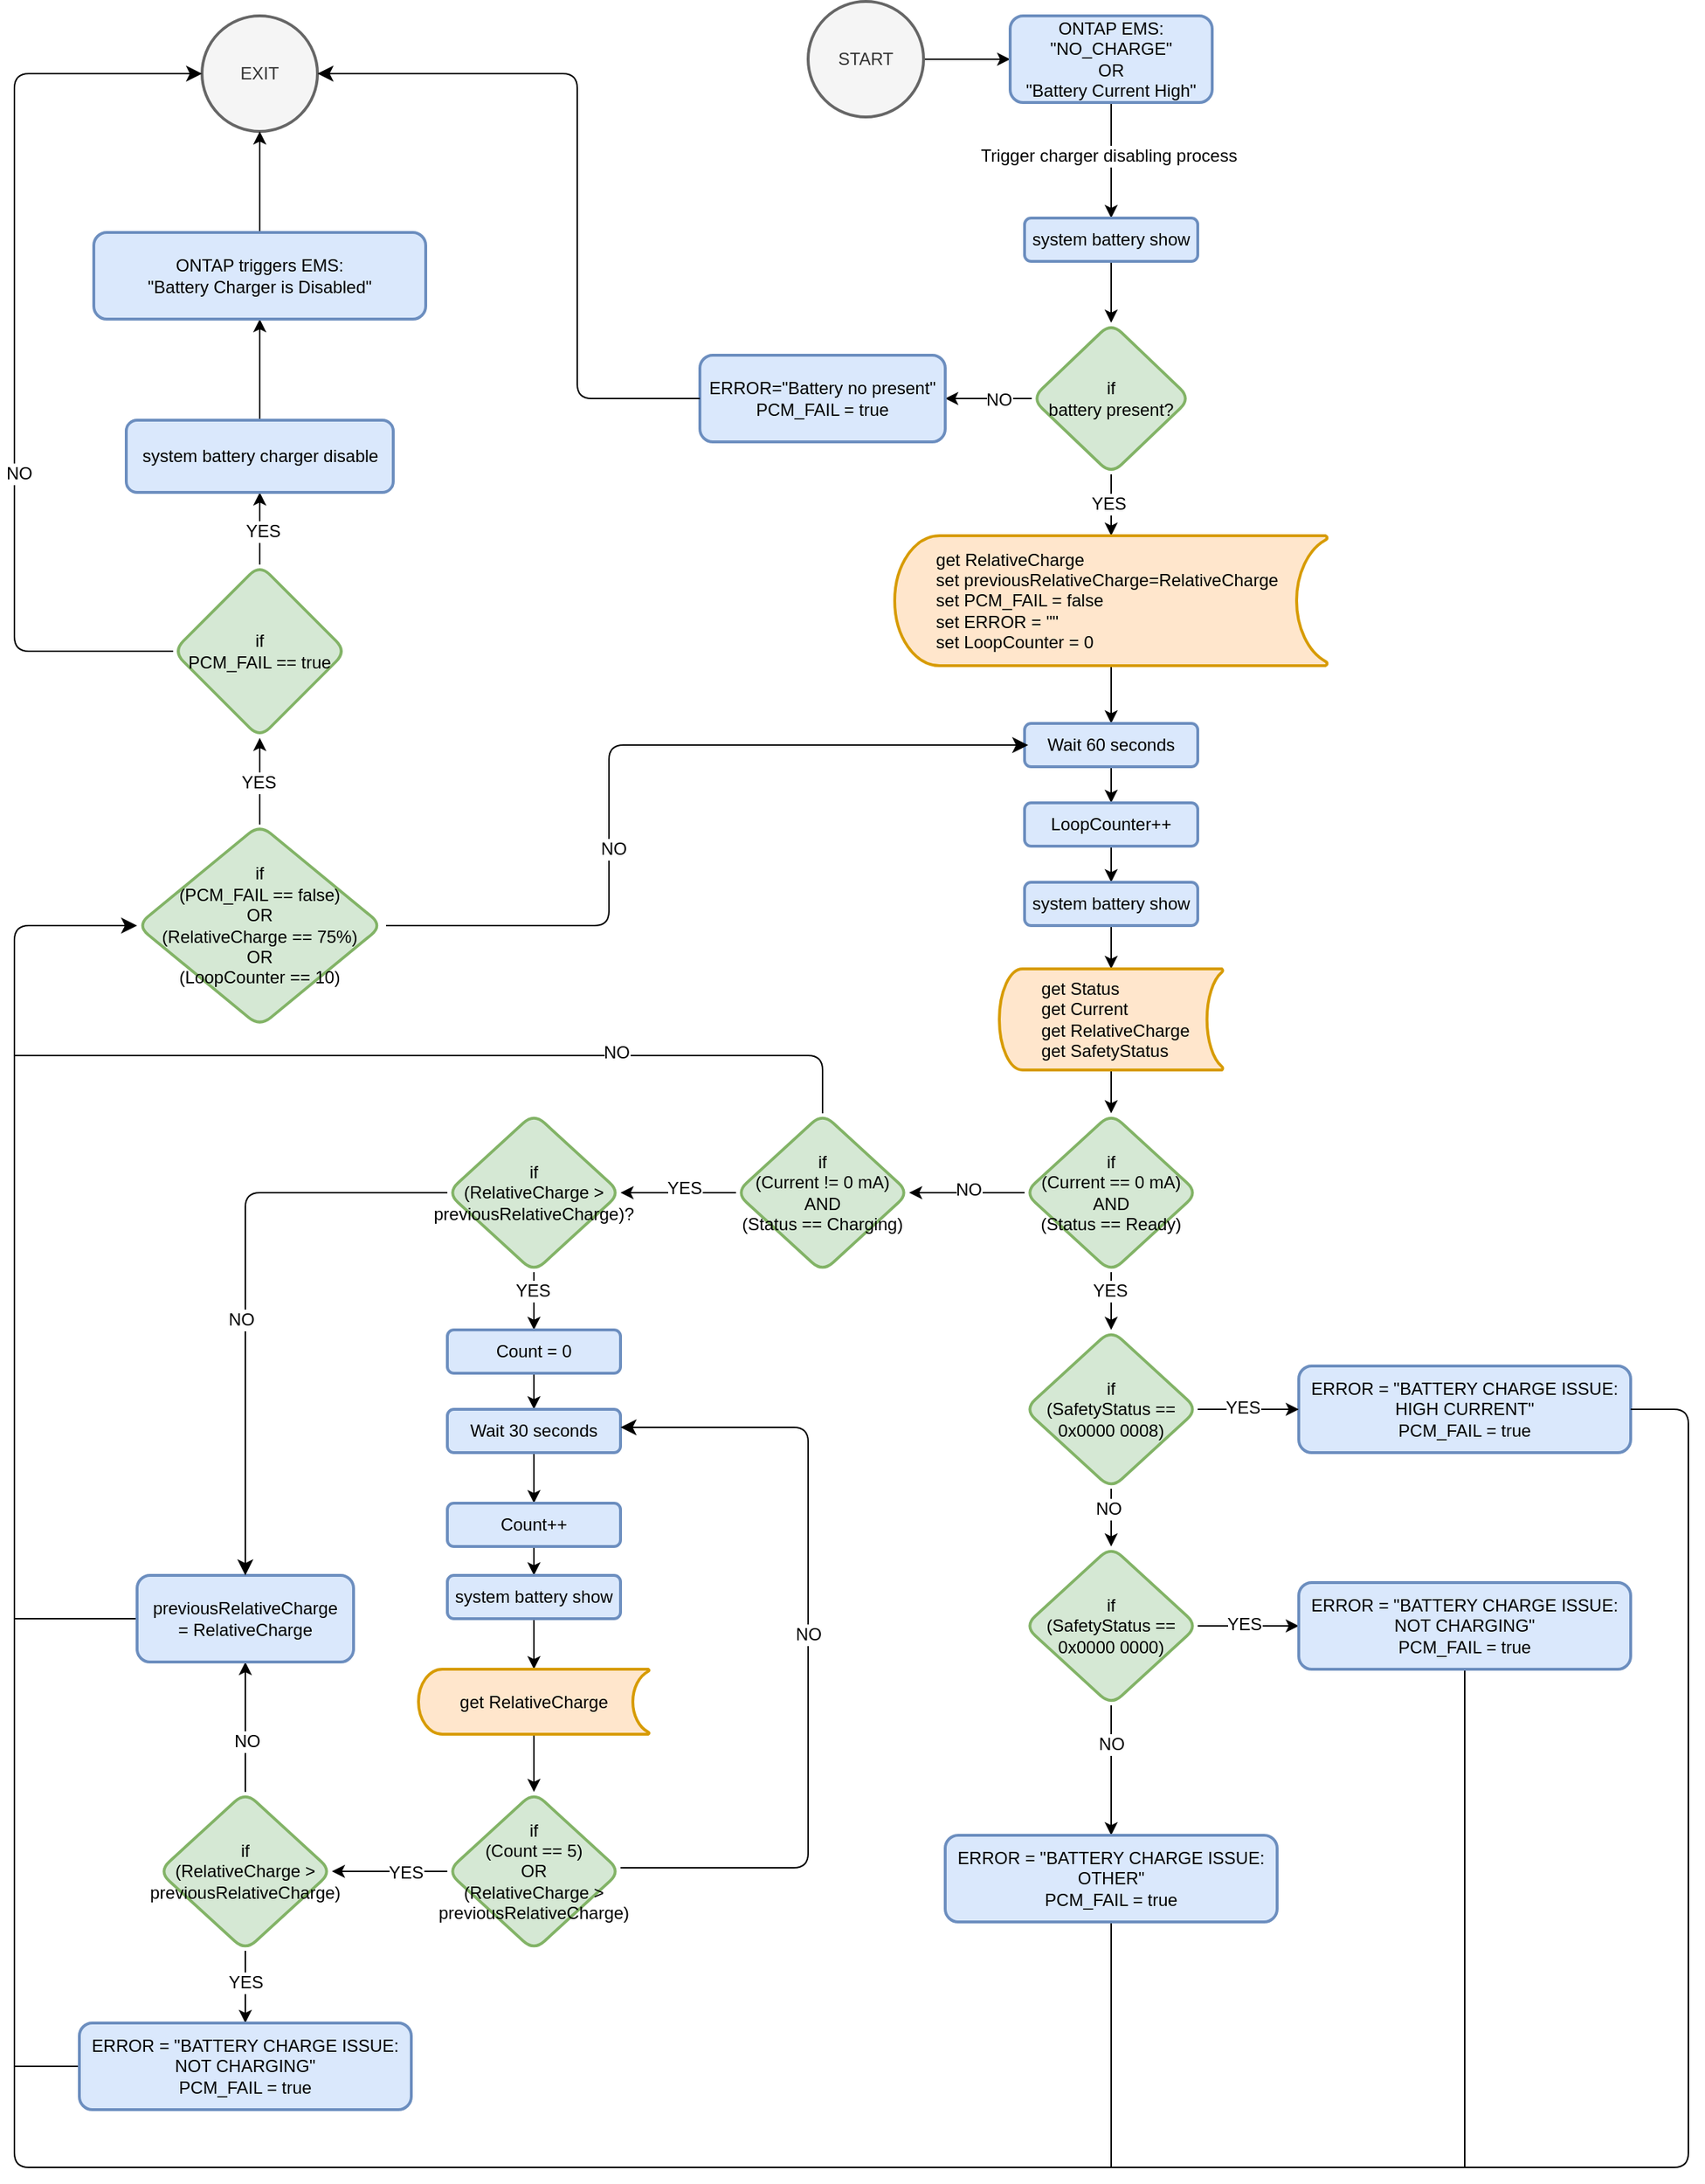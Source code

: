 <mxfile version="24.4.13" type="github">
  <diagram id="C5RBs43oDa-KdzZeNtuy" name="Page-1">
    <mxGraphModel dx="2102" dy="947" grid="1" gridSize="10" guides="1" tooltips="1" connect="1" arrows="1" fold="1" page="1" pageScale="1" pageWidth="827" pageHeight="1169" math="0" shadow="0">
      <root>
        <mxCell id="WIyWlLk6GJQsqaUBKTNV-0" />
        <mxCell id="WIyWlLk6GJQsqaUBKTNV-1" parent="WIyWlLk6GJQsqaUBKTNV-0" />
        <mxCell id="8Imo_MOEr16DwkGvXReS-2" value="" style="edgeStyle=orthogonalEdgeStyle;rounded=0;orthogonalLoop=1;jettySize=auto;html=1;" parent="WIyWlLk6GJQsqaUBKTNV-1" source="8Imo_MOEr16DwkGvXReS-0" target="8Imo_MOEr16DwkGvXReS-1" edge="1">
          <mxGeometry relative="1" as="geometry" />
        </mxCell>
        <mxCell id="8Imo_MOEr16DwkGvXReS-3" value="&lt;font style=&quot;font-size: 12px;&quot;&gt;Trigger charger disabling process&lt;/font&gt;" style="edgeLabel;html=1;align=center;verticalAlign=middle;resizable=0;points=[];" parent="8Imo_MOEr16DwkGvXReS-2" vertex="1" connectable="0">
          <mxGeometry x="-0.082" y="-2" relative="1" as="geometry">
            <mxPoint as="offset" />
          </mxGeometry>
        </mxCell>
        <mxCell id="wFb0qjTJ1Ypg_C5pO-GM-12" value="" style="edgeStyle=orthogonalEdgeStyle;rounded=0;orthogonalLoop=1;jettySize=auto;html=1;" edge="1" parent="WIyWlLk6GJQsqaUBKTNV-1" source="wFb0qjTJ1Ypg_C5pO-GM-11" target="8Imo_MOEr16DwkGvXReS-0">
          <mxGeometry relative="1" as="geometry" />
        </mxCell>
        <mxCell id="8Imo_MOEr16DwkGvXReS-0" value="ONTAP EMS: &quot;NO_CHARGE&quot;&lt;div&gt;OR&lt;/div&gt;&lt;div&gt;&quot;Battery Current High&quot;&lt;/div&gt;" style="rounded=1;whiteSpace=wrap;html=1;fillColor=#dae8fc;strokeColor=#6c8ebf;strokeWidth=2;" parent="WIyWlLk6GJQsqaUBKTNV-1" vertex="1">
          <mxGeometry x="350" y="40" width="140" height="60" as="geometry" />
        </mxCell>
        <mxCell id="8Imo_MOEr16DwkGvXReS-7" value="" style="edgeStyle=orthogonalEdgeStyle;rounded=0;orthogonalLoop=1;jettySize=auto;html=1;" parent="WIyWlLk6GJQsqaUBKTNV-1" source="8Imo_MOEr16DwkGvXReS-1" target="8Imo_MOEr16DwkGvXReS-6" edge="1">
          <mxGeometry relative="1" as="geometry" />
        </mxCell>
        <mxCell id="8Imo_MOEr16DwkGvXReS-1" value="system battery show" style="whiteSpace=wrap;html=1;rounded=1;fillColor=#dae8fc;strokeColor=#6c8ebf;strokeWidth=2;" parent="WIyWlLk6GJQsqaUBKTNV-1" vertex="1">
          <mxGeometry x="360" y="180" width="120" height="30" as="geometry" />
        </mxCell>
        <mxCell id="8Imo_MOEr16DwkGvXReS-12" value="" style="edgeStyle=orthogonalEdgeStyle;rounded=0;orthogonalLoop=1;jettySize=auto;html=1;" parent="WIyWlLk6GJQsqaUBKTNV-1" source="8Imo_MOEr16DwkGvXReS-6" target="8Imo_MOEr16DwkGvXReS-11" edge="1">
          <mxGeometry relative="1" as="geometry" />
        </mxCell>
        <mxCell id="8Imo_MOEr16DwkGvXReS-13" value="&lt;font style=&quot;font-size: 12px;&quot;&gt;NO&lt;/font&gt;" style="edgeLabel;html=1;align=center;verticalAlign=middle;resizable=0;points=[];" parent="8Imo_MOEr16DwkGvXReS-12" vertex="1" connectable="0">
          <mxGeometry x="-0.275" y="1" relative="1" as="geometry">
            <mxPoint x="-1" as="offset" />
          </mxGeometry>
        </mxCell>
        <mxCell id="8Imo_MOEr16DwkGvXReS-19" style="edgeStyle=orthogonalEdgeStyle;rounded=0;orthogonalLoop=1;jettySize=auto;html=1;entryX=0.5;entryY=0;entryDx=0;entryDy=0;entryPerimeter=0;" parent="WIyWlLk6GJQsqaUBKTNV-1" source="8Imo_MOEr16DwkGvXReS-6" target="8Imo_MOEr16DwkGvXReS-17" edge="1">
          <mxGeometry relative="1" as="geometry">
            <mxPoint x="420" y="400" as="targetPoint" />
          </mxGeometry>
        </mxCell>
        <mxCell id="8Imo_MOEr16DwkGvXReS-20" value="&lt;font style=&quot;font-size: 12px;&quot;&gt;YES&lt;/font&gt;" style="edgeLabel;html=1;align=center;verticalAlign=middle;resizable=0;points=[];" parent="8Imo_MOEr16DwkGvXReS-19" vertex="1" connectable="0">
          <mxGeometry x="-0.06" y="-2" relative="1" as="geometry">
            <mxPoint as="offset" />
          </mxGeometry>
        </mxCell>
        <mxCell id="8Imo_MOEr16DwkGvXReS-6" value="if&lt;div&gt;battery present?&lt;/div&gt;" style="rhombus;whiteSpace=wrap;html=1;rounded=1;fillColor=#d5e8d4;strokeColor=#82b366;strokeWidth=2;" parent="WIyWlLk6GJQsqaUBKTNV-1" vertex="1">
          <mxGeometry x="365" y="252.5" width="110" height="105" as="geometry" />
        </mxCell>
        <mxCell id="8Imo_MOEr16DwkGvXReS-11" value="ERROR=&quot;Battery no present&quot;&lt;div&gt;PCM_FAIL = true&lt;/div&gt;" style="whiteSpace=wrap;html=1;rounded=1;fillColor=#dae8fc;strokeColor=#6c8ebf;strokeWidth=2;" parent="WIyWlLk6GJQsqaUBKTNV-1" vertex="1">
          <mxGeometry x="135" y="275" width="170" height="60" as="geometry" />
        </mxCell>
        <mxCell id="8Imo_MOEr16DwkGvXReS-24" value="" style="edgeStyle=orthogonalEdgeStyle;rounded=0;orthogonalLoop=1;jettySize=auto;html=1;" parent="WIyWlLk6GJQsqaUBKTNV-1" source="8Imo_MOEr16DwkGvXReS-17" target="8Imo_MOEr16DwkGvXReS-23" edge="1">
          <mxGeometry relative="1" as="geometry" />
        </mxCell>
        <mxCell id="8Imo_MOEr16DwkGvXReS-17" value="&lt;span style=&quot;&quot;&gt;&lt;span style=&quot;white-space: pre;&quot;&gt;&#x9;&lt;/span&gt;get RelativeCharge&lt;/span&gt;&lt;div style=&quot;&quot;&gt;&lt;span style=&quot;white-space: pre;&quot;&gt;&#x9;&lt;/span&gt;set&amp;nbsp;previousRelativeCharge=RelativeCharge&lt;/div&gt;&lt;div style=&quot;&quot;&gt;&lt;span style=&quot;white-space: pre;&quot;&gt;&#x9;&lt;/span&gt;set PCM_FAIL = false&lt;/div&gt;&lt;div style=&quot;&quot;&gt;&lt;span style=&quot;white-space: pre;&quot;&gt;&#x9;&lt;/span&gt;set ERROR = &quot;&quot;&lt;/div&gt;&lt;div style=&quot;&quot;&gt;&lt;span style=&quot;white-space: pre;&quot;&gt;&#x9;&lt;/span&gt;set LoopCounter = 0&lt;/div&gt;" style="strokeWidth=2;html=1;shape=mxgraph.flowchart.stored_data;whiteSpace=wrap;align=left;fillColor=#ffe6cc;strokeColor=#d79b00;" parent="WIyWlLk6GJQsqaUBKTNV-1" vertex="1">
          <mxGeometry x="270" y="400" width="300" height="90" as="geometry" />
        </mxCell>
        <mxCell id="8Imo_MOEr16DwkGvXReS-29" value="" style="edgeStyle=orthogonalEdgeStyle;rounded=0;orthogonalLoop=1;jettySize=auto;html=1;entryX=0.5;entryY=0;entryDx=0;entryDy=0;" parent="WIyWlLk6GJQsqaUBKTNV-1" source="8Imo_MOEr16DwkGvXReS-23" target="8Imo_MOEr16DwkGvXReS-32" edge="1">
          <mxGeometry relative="1" as="geometry">
            <mxPoint x="420" y="625" as="targetPoint" />
          </mxGeometry>
        </mxCell>
        <mxCell id="8Imo_MOEr16DwkGvXReS-23" value="Wait 60 seconds" style="rounded=1;whiteSpace=wrap;html=1;fillColor=#dae8fc;strokeColor=#6c8ebf;strokeWidth=2;" parent="WIyWlLk6GJQsqaUBKTNV-1" vertex="1">
          <mxGeometry x="360" y="530" width="120" height="30" as="geometry" />
        </mxCell>
        <mxCell id="8Imo_MOEr16DwkGvXReS-34" value="" style="edgeStyle=orthogonalEdgeStyle;rounded=0;orthogonalLoop=1;jettySize=auto;html=1;" parent="WIyWlLk6GJQsqaUBKTNV-1" source="8Imo_MOEr16DwkGvXReS-32" target="8Imo_MOEr16DwkGvXReS-33" edge="1">
          <mxGeometry relative="1" as="geometry" />
        </mxCell>
        <mxCell id="8Imo_MOEr16DwkGvXReS-32" value="LoopCounter++" style="whiteSpace=wrap;html=1;rounded=1;fillColor=#dae8fc;strokeColor=#6c8ebf;strokeWidth=2;" parent="WIyWlLk6GJQsqaUBKTNV-1" vertex="1">
          <mxGeometry x="360" y="585" width="120" height="30" as="geometry" />
        </mxCell>
        <mxCell id="8Imo_MOEr16DwkGvXReS-36" value="" style="edgeStyle=orthogonalEdgeStyle;rounded=0;orthogonalLoop=1;jettySize=auto;html=1;" parent="WIyWlLk6GJQsqaUBKTNV-1" source="8Imo_MOEr16DwkGvXReS-33" target="8Imo_MOEr16DwkGvXReS-35" edge="1">
          <mxGeometry relative="1" as="geometry" />
        </mxCell>
        <mxCell id="8Imo_MOEr16DwkGvXReS-33" value="system battery show" style="whiteSpace=wrap;html=1;rounded=1;fillColor=#dae8fc;strokeColor=#6c8ebf;strokeWidth=2;" parent="WIyWlLk6GJQsqaUBKTNV-1" vertex="1">
          <mxGeometry x="360" y="640" width="120" height="30" as="geometry" />
        </mxCell>
        <mxCell id="8Imo_MOEr16DwkGvXReS-38" value="" style="edgeStyle=orthogonalEdgeStyle;rounded=0;orthogonalLoop=1;jettySize=auto;html=1;entryX=0.5;entryY=0;entryDx=0;entryDy=0;" parent="WIyWlLk6GJQsqaUBKTNV-1" source="8Imo_MOEr16DwkGvXReS-35" target="8Imo_MOEr16DwkGvXReS-39" edge="1">
          <mxGeometry relative="1" as="geometry">
            <mxPoint x="420" y="845" as="targetPoint" />
          </mxGeometry>
        </mxCell>
        <mxCell id="8Imo_MOEr16DwkGvXReS-35" value="&lt;span style=&quot;white-space: pre;&quot;&gt;&#x9;&lt;/span&gt;get Status&lt;div&gt;&lt;span style=&quot;white-space: pre;&quot;&gt;&#x9;&lt;/span&gt;get Current&lt;/div&gt;&lt;div&gt;&lt;span style=&quot;white-space: pre;&quot;&gt;&#x9;&lt;/span&gt;get RelativeCharge&lt;/div&gt;&lt;div&gt;&lt;span style=&quot;white-space: pre;&quot;&gt;&#x9;&lt;/span&gt;get SafetyStatus&lt;/div&gt;" style="strokeWidth=2;html=1;shape=mxgraph.flowchart.stored_data;whiteSpace=wrap;align=left;fillColor=#ffe6cc;strokeColor=#d79b00;" parent="WIyWlLk6GJQsqaUBKTNV-1" vertex="1">
          <mxGeometry x="342.5" y="700" width="155" height="70" as="geometry" />
        </mxCell>
        <mxCell id="8Imo_MOEr16DwkGvXReS-41" value="" style="edgeStyle=orthogonalEdgeStyle;rounded=0;orthogonalLoop=1;jettySize=auto;html=1;entryX=0.5;entryY=0;entryDx=0;entryDy=0;" parent="WIyWlLk6GJQsqaUBKTNV-1" source="8Imo_MOEr16DwkGvXReS-39" target="8Imo_MOEr16DwkGvXReS-55" edge="1">
          <mxGeometry relative="1" as="geometry">
            <mxPoint x="420" y="950" as="targetPoint" />
          </mxGeometry>
        </mxCell>
        <mxCell id="8Imo_MOEr16DwkGvXReS-46" value="&lt;font style=&quot;font-size: 12px;&quot;&gt;YES&lt;/font&gt;" style="edgeLabel;html=1;align=center;verticalAlign=middle;resizable=0;points=[];" parent="8Imo_MOEr16DwkGvXReS-41" vertex="1" connectable="0">
          <mxGeometry x="-0.383" y="-1" relative="1" as="geometry">
            <mxPoint as="offset" />
          </mxGeometry>
        </mxCell>
        <mxCell id="8Imo_MOEr16DwkGvXReS-79" value="" style="edgeStyle=orthogonalEdgeStyle;rounded=0;orthogonalLoop=1;jettySize=auto;html=1;" parent="WIyWlLk6GJQsqaUBKTNV-1" source="8Imo_MOEr16DwkGvXReS-39" target="8Imo_MOEr16DwkGvXReS-78" edge="1">
          <mxGeometry relative="1" as="geometry" />
        </mxCell>
        <mxCell id="8Imo_MOEr16DwkGvXReS-80" value="&lt;font style=&quot;font-size: 12px;&quot;&gt;NO&lt;/font&gt;" style="edgeLabel;html=1;align=center;verticalAlign=middle;resizable=0;points=[];" parent="8Imo_MOEr16DwkGvXReS-79" vertex="1" connectable="0">
          <mxGeometry x="-0.028" y="-2" relative="1" as="geometry">
            <mxPoint as="offset" />
          </mxGeometry>
        </mxCell>
        <mxCell id="8Imo_MOEr16DwkGvXReS-39" value="if&lt;div&gt;(Current == 0 mA)&lt;/div&gt;&lt;div&gt;AND&lt;/div&gt;&lt;div&gt;(Status == Ready)&lt;/div&gt;" style="rhombus;whiteSpace=wrap;html=1;rounded=1;fillColor=#d5e8d4;strokeColor=#82b366;strokeWidth=2;" parent="WIyWlLk6GJQsqaUBKTNV-1" vertex="1">
          <mxGeometry x="360" y="800" width="120" height="110" as="geometry" />
        </mxCell>
        <mxCell id="8Imo_MOEr16DwkGvXReS-47" value="ERROR = &quot;BATTERY CHARGE ISSUE: HIGH CURRENT&quot;&lt;div&gt;PCM_FAIL = true&lt;/div&gt;" style="whiteSpace=wrap;html=1;rounded=1;align=center;fillColor=#dae8fc;strokeColor=#6c8ebf;strokeWidth=2;" parent="WIyWlLk6GJQsqaUBKTNV-1" vertex="1">
          <mxGeometry x="550" y="975" width="230" height="60" as="geometry" />
        </mxCell>
        <mxCell id="8Imo_MOEr16DwkGvXReS-57" value="" style="edgeStyle=orthogonalEdgeStyle;rounded=0;orthogonalLoop=1;jettySize=auto;html=1;" parent="WIyWlLk6GJQsqaUBKTNV-1" source="8Imo_MOEr16DwkGvXReS-55" target="8Imo_MOEr16DwkGvXReS-56" edge="1">
          <mxGeometry relative="1" as="geometry" />
        </mxCell>
        <mxCell id="8Imo_MOEr16DwkGvXReS-58" value="&lt;font style=&quot;font-size: 12px;&quot;&gt;NO&lt;/font&gt;" style="edgeLabel;html=1;align=center;verticalAlign=middle;resizable=0;points=[];" parent="8Imo_MOEr16DwkGvXReS-57" vertex="1" connectable="0">
          <mxGeometry x="-0.3" y="-2" relative="1" as="geometry">
            <mxPoint as="offset" />
          </mxGeometry>
        </mxCell>
        <mxCell id="8Imo_MOEr16DwkGvXReS-62" value="" style="edgeStyle=orthogonalEdgeStyle;rounded=0;orthogonalLoop=1;jettySize=auto;html=1;" parent="WIyWlLk6GJQsqaUBKTNV-1" source="8Imo_MOEr16DwkGvXReS-55" target="8Imo_MOEr16DwkGvXReS-47" edge="1">
          <mxGeometry relative="1" as="geometry" />
        </mxCell>
        <mxCell id="8Imo_MOEr16DwkGvXReS-63" value="&lt;font style=&quot;font-size: 12px;&quot;&gt;YES&lt;/font&gt;" style="edgeLabel;html=1;align=center;verticalAlign=middle;resizable=0;points=[];" parent="8Imo_MOEr16DwkGvXReS-62" vertex="1" connectable="0">
          <mxGeometry x="-0.131" y="1" relative="1" as="geometry">
            <mxPoint as="offset" />
          </mxGeometry>
        </mxCell>
        <mxCell id="8Imo_MOEr16DwkGvXReS-55" value="if&lt;div&gt;(SafetyStatus == 0x0000 0008)&lt;/div&gt;" style="rhombus;whiteSpace=wrap;html=1;rounded=1;fillColor=#d5e8d4;strokeColor=#82b366;strokeWidth=2;" parent="WIyWlLk6GJQsqaUBKTNV-1" vertex="1">
          <mxGeometry x="360" y="950" width="120" height="110" as="geometry" />
        </mxCell>
        <mxCell id="8Imo_MOEr16DwkGvXReS-60" value="" style="edgeStyle=orthogonalEdgeStyle;rounded=0;orthogonalLoop=1;jettySize=auto;html=1;" parent="WIyWlLk6GJQsqaUBKTNV-1" source="8Imo_MOEr16DwkGvXReS-56" target="8Imo_MOEr16DwkGvXReS-59" edge="1">
          <mxGeometry relative="1" as="geometry" />
        </mxCell>
        <mxCell id="8Imo_MOEr16DwkGvXReS-61" value="&lt;font style=&quot;font-size: 12px;&quot;&gt;YES&lt;/font&gt;" style="edgeLabel;html=1;align=center;verticalAlign=middle;resizable=0;points=[];" parent="8Imo_MOEr16DwkGvXReS-60" vertex="1" connectable="0">
          <mxGeometry x="-0.09" y="1" relative="1" as="geometry">
            <mxPoint as="offset" />
          </mxGeometry>
        </mxCell>
        <mxCell id="8Imo_MOEr16DwkGvXReS-65" value="" style="edgeStyle=orthogonalEdgeStyle;rounded=0;orthogonalLoop=1;jettySize=auto;html=1;entryX=0.5;entryY=0;entryDx=0;entryDy=0;" parent="WIyWlLk6GJQsqaUBKTNV-1" source="8Imo_MOEr16DwkGvXReS-56" target="8Imo_MOEr16DwkGvXReS-66" edge="1">
          <mxGeometry relative="1" as="geometry">
            <mxPoint x="420" y="1315.0" as="targetPoint" />
          </mxGeometry>
        </mxCell>
        <mxCell id="8Imo_MOEr16DwkGvXReS-67" value="&lt;font style=&quot;font-size: 12px;&quot;&gt;NO&lt;/font&gt;" style="edgeLabel;html=1;align=center;verticalAlign=middle;resizable=0;points=[];" parent="8Imo_MOEr16DwkGvXReS-65" vertex="1" connectable="0">
          <mxGeometry x="-0.407" relative="1" as="geometry">
            <mxPoint as="offset" />
          </mxGeometry>
        </mxCell>
        <mxCell id="8Imo_MOEr16DwkGvXReS-56" value="if&lt;div&gt;(SafetyStatus == 0x0000 0000)&lt;/div&gt;" style="rhombus;whiteSpace=wrap;html=1;rounded=1;fillColor=#d5e8d4;strokeColor=#82b366;strokeWidth=2;" parent="WIyWlLk6GJQsqaUBKTNV-1" vertex="1">
          <mxGeometry x="360" y="1100" width="120" height="110" as="geometry" />
        </mxCell>
        <mxCell id="wFb0qjTJ1Ypg_C5pO-GM-25" value="" style="edgeStyle=orthogonalEdgeStyle;rounded=0;orthogonalLoop=1;jettySize=auto;html=1;endArrow=none;endFill=0;" edge="1" parent="WIyWlLk6GJQsqaUBKTNV-1" source="8Imo_MOEr16DwkGvXReS-59">
          <mxGeometry relative="1" as="geometry">
            <mxPoint x="665" y="1530" as="targetPoint" />
          </mxGeometry>
        </mxCell>
        <mxCell id="8Imo_MOEr16DwkGvXReS-59" value="ERROR = &quot;BATTERY CHARGE ISSUE: NOT CHARGING&quot;&lt;div&gt;PCM_FAIL = true&lt;/div&gt;" style="whiteSpace=wrap;html=1;rounded=1;align=center;fillColor=#dae8fc;strokeColor=#6c8ebf;strokeWidth=2;" parent="WIyWlLk6GJQsqaUBKTNV-1" vertex="1">
          <mxGeometry x="550" y="1125" width="230" height="60" as="geometry" />
        </mxCell>
        <mxCell id="8Imo_MOEr16DwkGvXReS-77" value="" style="edgeStyle=orthogonalEdgeStyle;rounded=0;orthogonalLoop=1;jettySize=auto;html=1;endArrow=none;endFill=0;" parent="WIyWlLk6GJQsqaUBKTNV-1" source="8Imo_MOEr16DwkGvXReS-66" edge="1">
          <mxGeometry relative="1" as="geometry">
            <mxPoint x="420" y="1530" as="targetPoint" />
          </mxGeometry>
        </mxCell>
        <mxCell id="8Imo_MOEr16DwkGvXReS-66" value="ERROR = &quot;BATTERY CHARGE ISSUE: OTHER&quot;&lt;div&gt;PCM_FAIL = true&lt;/div&gt;" style="whiteSpace=wrap;html=1;rounded=1;align=center;fillColor=#dae8fc;strokeColor=#6c8ebf;strokeWidth=2;" parent="WIyWlLk6GJQsqaUBKTNV-1" vertex="1">
          <mxGeometry x="305" y="1300" width="230" height="60" as="geometry" />
        </mxCell>
        <mxCell id="8Imo_MOEr16DwkGvXReS-82" value="" style="edgeStyle=orthogonalEdgeStyle;rounded=0;orthogonalLoop=1;jettySize=auto;html=1;" parent="WIyWlLk6GJQsqaUBKTNV-1" source="8Imo_MOEr16DwkGvXReS-78" target="8Imo_MOEr16DwkGvXReS-81" edge="1">
          <mxGeometry relative="1" as="geometry" />
        </mxCell>
        <mxCell id="8Imo_MOEr16DwkGvXReS-83" value="&lt;font style=&quot;font-size: 12px;&quot;&gt;YES&lt;/font&gt;" style="edgeLabel;html=1;align=center;verticalAlign=middle;resizable=0;points=[];" parent="8Imo_MOEr16DwkGvXReS-82" vertex="1" connectable="0">
          <mxGeometry x="-0.103" y="-3" relative="1" as="geometry">
            <mxPoint as="offset" />
          </mxGeometry>
        </mxCell>
        <mxCell id="8Imo_MOEr16DwkGvXReS-78" value="if&lt;div&gt;(Current != 0 mA)&lt;/div&gt;&lt;div&gt;AND&lt;/div&gt;&lt;div&gt;(Status == Charging)&lt;/div&gt;" style="rhombus;whiteSpace=wrap;html=1;rounded=1;fillColor=#d5e8d4;strokeColor=#82b366;strokeWidth=2;" parent="WIyWlLk6GJQsqaUBKTNV-1" vertex="1">
          <mxGeometry x="160" y="800" width="120" height="110" as="geometry" />
        </mxCell>
        <mxCell id="8Imo_MOEr16DwkGvXReS-85" value="" style="edgeStyle=orthogonalEdgeStyle;rounded=0;orthogonalLoop=1;jettySize=auto;html=1;" parent="WIyWlLk6GJQsqaUBKTNV-1" source="8Imo_MOEr16DwkGvXReS-81" target="8Imo_MOEr16DwkGvXReS-84" edge="1">
          <mxGeometry relative="1" as="geometry" />
        </mxCell>
        <mxCell id="8Imo_MOEr16DwkGvXReS-113" value="&lt;font style=&quot;font-size: 12px;&quot;&gt;YES&lt;/font&gt;" style="edgeLabel;html=1;align=center;verticalAlign=middle;resizable=0;points=[];" parent="8Imo_MOEr16DwkGvXReS-85" vertex="1" connectable="0">
          <mxGeometry x="-0.358" y="-1" relative="1" as="geometry">
            <mxPoint as="offset" />
          </mxGeometry>
        </mxCell>
        <mxCell id="8Imo_MOEr16DwkGvXReS-81" value="if&lt;div&gt;(RelativeCharge &amp;gt;&lt;/div&gt;&lt;div&gt;&lt;span style=&quot;text-align: left;&quot;&gt;previousRelativeCharge)?&lt;/span&gt;&lt;br&gt;&lt;/div&gt;" style="rhombus;whiteSpace=wrap;html=1;rounded=1;fillColor=#d5e8d4;strokeColor=#82b366;strokeWidth=2;" parent="WIyWlLk6GJQsqaUBKTNV-1" vertex="1">
          <mxGeometry x="-40" y="800" width="120" height="110" as="geometry" />
        </mxCell>
        <mxCell id="8Imo_MOEr16DwkGvXReS-87" value="" style="edgeStyle=orthogonalEdgeStyle;rounded=0;orthogonalLoop=1;jettySize=auto;html=1;" parent="WIyWlLk6GJQsqaUBKTNV-1" source="8Imo_MOEr16DwkGvXReS-84" target="8Imo_MOEr16DwkGvXReS-86" edge="1">
          <mxGeometry relative="1" as="geometry" />
        </mxCell>
        <mxCell id="8Imo_MOEr16DwkGvXReS-84" value="Count = 0" style="whiteSpace=wrap;html=1;rounded=1;fillColor=#dae8fc;strokeColor=#6c8ebf;strokeWidth=2;" parent="WIyWlLk6GJQsqaUBKTNV-1" vertex="1">
          <mxGeometry x="-40" y="950" width="120" height="30" as="geometry" />
        </mxCell>
        <mxCell id="8Imo_MOEr16DwkGvXReS-89" value="" style="edgeStyle=orthogonalEdgeStyle;rounded=0;orthogonalLoop=1;jettySize=auto;html=1;" parent="WIyWlLk6GJQsqaUBKTNV-1" source="8Imo_MOEr16DwkGvXReS-86" target="8Imo_MOEr16DwkGvXReS-88" edge="1">
          <mxGeometry relative="1" as="geometry" />
        </mxCell>
        <mxCell id="8Imo_MOEr16DwkGvXReS-86" value="Wait 30 seconds" style="whiteSpace=wrap;html=1;rounded=1;fillColor=#dae8fc;strokeColor=#6c8ebf;strokeWidth=2;" parent="WIyWlLk6GJQsqaUBKTNV-1" vertex="1">
          <mxGeometry x="-40" y="1005" width="120" height="30" as="geometry" />
        </mxCell>
        <mxCell id="8Imo_MOEr16DwkGvXReS-91" value="" style="edgeStyle=orthogonalEdgeStyle;rounded=0;orthogonalLoop=1;jettySize=auto;html=1;" parent="WIyWlLk6GJQsqaUBKTNV-1" source="8Imo_MOEr16DwkGvXReS-88" target="8Imo_MOEr16DwkGvXReS-90" edge="1">
          <mxGeometry relative="1" as="geometry" />
        </mxCell>
        <mxCell id="8Imo_MOEr16DwkGvXReS-88" value="Count++" style="whiteSpace=wrap;html=1;rounded=1;fillColor=#dae8fc;strokeColor=#6c8ebf;strokeWidth=2;" parent="WIyWlLk6GJQsqaUBKTNV-1" vertex="1">
          <mxGeometry x="-40" y="1070" width="120" height="30" as="geometry" />
        </mxCell>
        <mxCell id="8Imo_MOEr16DwkGvXReS-94" value="" style="edgeStyle=orthogonalEdgeStyle;rounded=0;orthogonalLoop=1;jettySize=auto;html=1;" parent="WIyWlLk6GJQsqaUBKTNV-1" source="8Imo_MOEr16DwkGvXReS-90" target="8Imo_MOEr16DwkGvXReS-92" edge="1">
          <mxGeometry relative="1" as="geometry" />
        </mxCell>
        <mxCell id="8Imo_MOEr16DwkGvXReS-90" value="system battery show" style="whiteSpace=wrap;html=1;rounded=1;fillColor=#dae8fc;strokeColor=#6c8ebf;strokeWidth=2;" parent="WIyWlLk6GJQsqaUBKTNV-1" vertex="1">
          <mxGeometry x="-40" y="1120" width="120" height="30" as="geometry" />
        </mxCell>
        <mxCell id="8Imo_MOEr16DwkGvXReS-95" value="" style="edgeStyle=orthogonalEdgeStyle;rounded=0;orthogonalLoop=1;jettySize=auto;html=1;" parent="WIyWlLk6GJQsqaUBKTNV-1" source="8Imo_MOEr16DwkGvXReS-92" target="8Imo_MOEr16DwkGvXReS-93" edge="1">
          <mxGeometry relative="1" as="geometry" />
        </mxCell>
        <mxCell id="8Imo_MOEr16DwkGvXReS-92" value="&lt;div&gt;&lt;span style=&quot;white-space: pre;&quot;&gt;&#x9;&lt;/span&gt;get RelativeCharge&lt;/div&gt;" style="strokeWidth=2;html=1;shape=mxgraph.flowchart.stored_data;whiteSpace=wrap;align=left;fillColor=#ffe6cc;strokeColor=#d79b00;" parent="WIyWlLk6GJQsqaUBKTNV-1" vertex="1">
          <mxGeometry x="-60" y="1185" width="160" height="45" as="geometry" />
        </mxCell>
        <mxCell id="8Imo_MOEr16DwkGvXReS-99" value="" style="edgeStyle=orthogonalEdgeStyle;rounded=0;orthogonalLoop=1;jettySize=auto;html=1;" parent="WIyWlLk6GJQsqaUBKTNV-1" source="8Imo_MOEr16DwkGvXReS-93" target="8Imo_MOEr16DwkGvXReS-98" edge="1">
          <mxGeometry relative="1" as="geometry" />
        </mxCell>
        <mxCell id="8Imo_MOEr16DwkGvXReS-100" value="&lt;font style=&quot;font-size: 12px;&quot;&gt;YES&lt;/font&gt;" style="edgeLabel;html=1;align=center;verticalAlign=middle;resizable=0;points=[];" parent="8Imo_MOEr16DwkGvXReS-99" vertex="1" connectable="0">
          <mxGeometry x="-0.269" y="1" relative="1" as="geometry">
            <mxPoint as="offset" />
          </mxGeometry>
        </mxCell>
        <mxCell id="8Imo_MOEr16DwkGvXReS-93" value="&lt;div&gt;if&lt;/div&gt;&lt;div&gt;(Count == 5)&lt;br&gt;OR&lt;/div&gt;&lt;div&gt;(RelativeCharge &amp;gt;&lt;/div&gt;&lt;div&gt;&lt;span style=&quot;text-align: left; background-color: initial;&quot;&gt;previousRelativeCharge&lt;/span&gt;)&lt;/div&gt;" style="rhombus;whiteSpace=wrap;html=1;rounded=1;fillColor=#d5e8d4;strokeColor=#82b366;strokeWidth=2;" parent="WIyWlLk6GJQsqaUBKTNV-1" vertex="1">
          <mxGeometry x="-40" y="1270" width="120" height="110" as="geometry" />
        </mxCell>
        <mxCell id="8Imo_MOEr16DwkGvXReS-102" value="" style="edgeStyle=orthogonalEdgeStyle;rounded=0;orthogonalLoop=1;jettySize=auto;html=1;entryX=0.5;entryY=0;entryDx=0;entryDy=0;" parent="WIyWlLk6GJQsqaUBKTNV-1" source="8Imo_MOEr16DwkGvXReS-98" target="8Imo_MOEr16DwkGvXReS-103" edge="1">
          <mxGeometry relative="1" as="geometry">
            <mxPoint x="-180" y="1485" as="targetPoint" />
          </mxGeometry>
        </mxCell>
        <mxCell id="8Imo_MOEr16DwkGvXReS-104" value="&lt;font style=&quot;font-size: 12px;&quot;&gt;YES&lt;/font&gt;" style="edgeLabel;html=1;align=center;verticalAlign=middle;resizable=0;points=[];" parent="8Imo_MOEr16DwkGvXReS-102" vertex="1" connectable="0">
          <mxGeometry x="-0.137" relative="1" as="geometry">
            <mxPoint as="offset" />
          </mxGeometry>
        </mxCell>
        <mxCell id="8Imo_MOEr16DwkGvXReS-106" value="" style="edgeStyle=orthogonalEdgeStyle;rounded=0;orthogonalLoop=1;jettySize=auto;html=1;" parent="WIyWlLk6GJQsqaUBKTNV-1" source="8Imo_MOEr16DwkGvXReS-98" target="8Imo_MOEr16DwkGvXReS-105" edge="1">
          <mxGeometry relative="1" as="geometry" />
        </mxCell>
        <mxCell id="8Imo_MOEr16DwkGvXReS-107" value="&lt;font style=&quot;font-size: 12px;&quot;&gt;NO&lt;/font&gt;" style="edgeLabel;html=1;align=center;verticalAlign=middle;resizable=0;points=[];" parent="8Imo_MOEr16DwkGvXReS-106" vertex="1" connectable="0">
          <mxGeometry x="-0.208" y="-1" relative="1" as="geometry">
            <mxPoint as="offset" />
          </mxGeometry>
        </mxCell>
        <mxCell id="8Imo_MOEr16DwkGvXReS-98" value="&lt;div&gt;if&lt;/div&gt;&lt;div&gt;(RelativeCharge &amp;gt;&lt;/div&gt;&lt;div&gt;&lt;span style=&quot;text-align: left; background-color: initial;&quot;&gt;previousRelativeCharge&lt;/span&gt;)&lt;/div&gt;" style="rhombus;whiteSpace=wrap;html=1;rounded=1;fillColor=#d5e8d4;strokeColor=#82b366;strokeWidth=2;" parent="WIyWlLk6GJQsqaUBKTNV-1" vertex="1">
          <mxGeometry x="-240" y="1270" width="120" height="110" as="geometry" />
        </mxCell>
        <mxCell id="wFb0qjTJ1Ypg_C5pO-GM-55" value="" style="edgeStyle=orthogonalEdgeStyle;rounded=0;orthogonalLoop=1;jettySize=auto;html=1;endArrow=none;endFill=0;" edge="1" parent="WIyWlLk6GJQsqaUBKTNV-1" source="8Imo_MOEr16DwkGvXReS-103">
          <mxGeometry relative="1" as="geometry">
            <mxPoint x="-340" y="1460" as="targetPoint" />
          </mxGeometry>
        </mxCell>
        <mxCell id="8Imo_MOEr16DwkGvXReS-103" value="ERROR = &quot;BATTERY CHARGE ISSUE: NOT CHARGING&quot;&lt;div&gt;PCM_FAIL = true&lt;/div&gt;" style="whiteSpace=wrap;html=1;rounded=1;align=center;fillColor=#dae8fc;strokeColor=#6c8ebf;strokeWidth=2;" parent="WIyWlLk6GJQsqaUBKTNV-1" vertex="1">
          <mxGeometry x="-295" y="1430" width="230" height="60" as="geometry" />
        </mxCell>
        <mxCell id="wFb0qjTJ1Ypg_C5pO-GM-47" value="" style="edgeStyle=orthogonalEdgeStyle;rounded=0;orthogonalLoop=1;jettySize=auto;html=1;endArrow=none;endFill=0;" edge="1" parent="WIyWlLk6GJQsqaUBKTNV-1" source="8Imo_MOEr16DwkGvXReS-105">
          <mxGeometry relative="1" as="geometry">
            <mxPoint x="-340" y="1150" as="targetPoint" />
          </mxGeometry>
        </mxCell>
        <mxCell id="8Imo_MOEr16DwkGvXReS-105" value="&lt;span style=&quot;text-align: left;&quot;&gt;previousRelativeCharge =&amp;nbsp;&lt;/span&gt;RelativeCharge" style="whiteSpace=wrap;html=1;rounded=1;fillColor=#dae8fc;strokeColor=#6c8ebf;strokeWidth=2;" parent="WIyWlLk6GJQsqaUBKTNV-1" vertex="1">
          <mxGeometry x="-255" y="1120" width="150" height="60" as="geometry" />
        </mxCell>
        <mxCell id="8Imo_MOEr16DwkGvXReS-111" value="" style="edgeStyle=segmentEdgeStyle;endArrow=classic;html=1;curved=0;rounded=1;endSize=8;startSize=8;exitX=1;exitY=0.5;exitDx=0;exitDy=0;" parent="WIyWlLk6GJQsqaUBKTNV-1" edge="1">
          <mxGeometry width="50" height="50" relative="1" as="geometry">
            <mxPoint x="80" y="1322.5" as="sourcePoint" />
            <mxPoint x="80" y="1017.5" as="targetPoint" />
            <Array as="points">
              <mxPoint x="210" y="1322.5" />
              <mxPoint x="210" y="1017.5" />
            </Array>
          </mxGeometry>
        </mxCell>
        <mxCell id="wFb0qjTJ1Ypg_C5pO-GM-56" value="&lt;font style=&quot;font-size: 12px;&quot;&gt;NO&lt;/font&gt;" style="edgeLabel;html=1;align=center;verticalAlign=middle;resizable=0;points=[];" vertex="1" connectable="0" parent="8Imo_MOEr16DwkGvXReS-111">
          <mxGeometry x="0.031" relative="1" as="geometry">
            <mxPoint as="offset" />
          </mxGeometry>
        </mxCell>
        <mxCell id="wFb0qjTJ1Ypg_C5pO-GM-11" value="START" style="ellipse;whiteSpace=wrap;html=1;rounded=1;fillColor=#f5f5f5;fontColor=#333333;strokeColor=#666666;strokeWidth=2;" vertex="1" parent="WIyWlLk6GJQsqaUBKTNV-1">
          <mxGeometry x="210" y="30" width="80" height="80" as="geometry" />
        </mxCell>
        <mxCell id="wFb0qjTJ1Ypg_C5pO-GM-33" value="" style="edgeStyle=orthogonalEdgeStyle;rounded=0;orthogonalLoop=1;jettySize=auto;html=1;" edge="1" parent="WIyWlLk6GJQsqaUBKTNV-1" source="8Imo_MOEr16DwkGvXReS-68" target="wFb0qjTJ1Ypg_C5pO-GM-0">
          <mxGeometry relative="1" as="geometry" />
        </mxCell>
        <mxCell id="wFb0qjTJ1Ypg_C5pO-GM-34" value="&lt;font style=&quot;font-size: 12px;&quot;&gt;YES&lt;/font&gt;" style="edgeLabel;html=1;align=center;verticalAlign=middle;resizable=0;points=[];" vertex="1" connectable="0" parent="wFb0qjTJ1Ypg_C5pO-GM-33">
          <mxGeometry x="-0.021" y="1" relative="1" as="geometry">
            <mxPoint as="offset" />
          </mxGeometry>
        </mxCell>
        <mxCell id="8Imo_MOEr16DwkGvXReS-68" value="if&lt;div&gt;(PCM_FAIL == false)&lt;/div&gt;&lt;div&gt;OR&lt;/div&gt;&lt;div&gt;(RelativeCharge == 75%)&lt;/div&gt;&lt;div&gt;OR&lt;/div&gt;&lt;div&gt;(LoopCounter == 10)&lt;/div&gt;" style="rhombus;whiteSpace=wrap;html=1;rounded=1;fillColor=#d5e8d4;strokeColor=#82b366;strokeWidth=2;" parent="WIyWlLk6GJQsqaUBKTNV-1" vertex="1">
          <mxGeometry x="-255" y="600" width="170" height="140" as="geometry" />
        </mxCell>
        <mxCell id="wFb0qjTJ1Ypg_C5pO-GM-35" value="" style="edgeStyle=orthogonalEdgeStyle;rounded=0;orthogonalLoop=1;jettySize=auto;html=1;" edge="1" parent="WIyWlLk6GJQsqaUBKTNV-1" source="wFb0qjTJ1Ypg_C5pO-GM-0" target="wFb0qjTJ1Ypg_C5pO-GM-6">
          <mxGeometry relative="1" as="geometry" />
        </mxCell>
        <mxCell id="wFb0qjTJ1Ypg_C5pO-GM-40" value="&lt;font style=&quot;font-size: 12px;&quot;&gt;YES&lt;/font&gt;" style="edgeLabel;html=1;align=center;verticalAlign=middle;resizable=0;points=[];" vertex="1" connectable="0" parent="wFb0qjTJ1Ypg_C5pO-GM-35">
          <mxGeometry x="-0.071" y="-2" relative="1" as="geometry">
            <mxPoint as="offset" />
          </mxGeometry>
        </mxCell>
        <mxCell id="wFb0qjTJ1Ypg_C5pO-GM-0" value="if&lt;div&gt;PCM_FAIL == true&lt;/div&gt;" style="rhombus;whiteSpace=wrap;html=1;rounded=1;fillColor=#d5e8d4;strokeColor=#82b366;strokeWidth=2;" vertex="1" parent="WIyWlLk6GJQsqaUBKTNV-1">
          <mxGeometry x="-230" y="420" width="120" height="120" as="geometry" />
        </mxCell>
        <mxCell id="wFb0qjTJ1Ypg_C5pO-GM-3" value="EXIT" style="ellipse;whiteSpace=wrap;html=1;rounded=1;fillColor=#f5f5f5;fontColor=#333333;strokeColor=#666666;strokeWidth=2;" vertex="1" parent="WIyWlLk6GJQsqaUBKTNV-1">
          <mxGeometry x="-210" y="40" width="80" height="80" as="geometry" />
        </mxCell>
        <mxCell id="wFb0qjTJ1Ypg_C5pO-GM-36" value="" style="edgeStyle=orthogonalEdgeStyle;rounded=0;orthogonalLoop=1;jettySize=auto;html=1;" edge="1" parent="WIyWlLk6GJQsqaUBKTNV-1" source="wFb0qjTJ1Ypg_C5pO-GM-6" target="wFb0qjTJ1Ypg_C5pO-GM-9">
          <mxGeometry relative="1" as="geometry" />
        </mxCell>
        <mxCell id="wFb0qjTJ1Ypg_C5pO-GM-6" value="system battery charger disable" style="whiteSpace=wrap;html=1;rounded=1;fillColor=#dae8fc;strokeColor=#6c8ebf;strokeWidth=2;" vertex="1" parent="WIyWlLk6GJQsqaUBKTNV-1">
          <mxGeometry x="-262.5" y="320" width="185" height="50" as="geometry" />
        </mxCell>
        <mxCell id="wFb0qjTJ1Ypg_C5pO-GM-37" value="" style="edgeStyle=orthogonalEdgeStyle;rounded=0;orthogonalLoop=1;jettySize=auto;html=1;" edge="1" parent="WIyWlLk6GJQsqaUBKTNV-1" source="wFb0qjTJ1Ypg_C5pO-GM-9" target="wFb0qjTJ1Ypg_C5pO-GM-3">
          <mxGeometry relative="1" as="geometry" />
        </mxCell>
        <mxCell id="wFb0qjTJ1Ypg_C5pO-GM-9" value="ONTAP triggers EMS:&lt;div&gt;&quot;Battery Charger is Disabled&quot;&lt;/div&gt;" style="whiteSpace=wrap;html=1;rounded=1;align=center;fillColor=#dae8fc;strokeColor=#6c8ebf;strokeWidth=2;" vertex="1" parent="WIyWlLk6GJQsqaUBKTNV-1">
          <mxGeometry x="-285" y="190" width="230" height="60" as="geometry" />
        </mxCell>
        <mxCell id="wFb0qjTJ1Ypg_C5pO-GM-16" value="" style="edgeStyle=segmentEdgeStyle;endArrow=classic;html=1;curved=0;rounded=1;endSize=8;startSize=8;exitX=1;exitY=0.5;exitDx=0;exitDy=0;strokeColor=default;endFill=1;entryX=0;entryY=0.5;entryDx=0;entryDy=0;" edge="1" parent="WIyWlLk6GJQsqaUBKTNV-1" source="8Imo_MOEr16DwkGvXReS-47" target="8Imo_MOEr16DwkGvXReS-68">
          <mxGeometry width="50" height="50" relative="1" as="geometry">
            <mxPoint x="810" y="1005" as="sourcePoint" />
            <mxPoint x="-340" y="700" as="targetPoint" />
            <Array as="points">
              <mxPoint x="820" y="1005" />
              <mxPoint x="820" y="1530" />
              <mxPoint x="-340" y="1530" />
              <mxPoint x="-340" y="670" />
            </Array>
          </mxGeometry>
        </mxCell>
        <mxCell id="wFb0qjTJ1Ypg_C5pO-GM-30" value="" style="edgeStyle=segmentEdgeStyle;endArrow=classic;html=1;curved=0;rounded=1;endSize=8;startSize=8;exitX=1;exitY=0.5;exitDx=0;exitDy=0;entryX=0;entryY=0.5;entryDx=0;entryDy=0;" edge="1" parent="WIyWlLk6GJQsqaUBKTNV-1">
          <mxGeometry width="50" height="50" relative="1" as="geometry">
            <mxPoint x="-82.5" y="670" as="sourcePoint" />
            <mxPoint x="362.5" y="545" as="targetPoint" />
            <Array as="points">
              <mxPoint x="72" y="670" />
              <mxPoint x="72" y="545" />
            </Array>
          </mxGeometry>
        </mxCell>
        <mxCell id="wFb0qjTJ1Ypg_C5pO-GM-32" value="&lt;font style=&quot;font-size: 12px;&quot;&gt;NO&lt;/font&gt;" style="edgeLabel;html=1;align=center;verticalAlign=middle;resizable=0;points=[];" vertex="1" connectable="0" parent="wFb0qjTJ1Ypg_C5pO-GM-30">
          <mxGeometry x="-0.271" y="-3" relative="1" as="geometry">
            <mxPoint as="offset" />
          </mxGeometry>
        </mxCell>
        <mxCell id="wFb0qjTJ1Ypg_C5pO-GM-38" value="" style="edgeStyle=segmentEdgeStyle;endArrow=classic;html=1;curved=0;rounded=1;endSize=8;startSize=8;exitX=0;exitY=0.5;exitDx=0;exitDy=0;entryX=0;entryY=0.5;entryDx=0;entryDy=0;" edge="1" parent="WIyWlLk6GJQsqaUBKTNV-1" source="wFb0qjTJ1Ypg_C5pO-GM-0" target="wFb0qjTJ1Ypg_C5pO-GM-3">
          <mxGeometry width="50" height="50" relative="1" as="geometry">
            <mxPoint x="-346" y="510" as="sourcePoint" />
            <mxPoint x="-346" y="70" as="targetPoint" />
            <Array as="points">
              <mxPoint x="-340" y="480" />
              <mxPoint x="-340" y="80" />
            </Array>
          </mxGeometry>
        </mxCell>
        <mxCell id="wFb0qjTJ1Ypg_C5pO-GM-39" value="&lt;font style=&quot;font-size: 12px;&quot;&gt;NO&lt;/font&gt;" style="edgeLabel;html=1;align=center;verticalAlign=middle;resizable=0;points=[];" vertex="1" connectable="0" parent="wFb0qjTJ1Ypg_C5pO-GM-38">
          <mxGeometry x="-0.271" y="-3" relative="1" as="geometry">
            <mxPoint as="offset" />
          </mxGeometry>
        </mxCell>
        <mxCell id="wFb0qjTJ1Ypg_C5pO-GM-41" value="" style="edgeStyle=segmentEdgeStyle;endArrow=classic;html=1;curved=0;rounded=1;endSize=8;startSize=8;entryX=1;entryY=0.5;entryDx=0;entryDy=0;exitX=0;exitY=0.5;exitDx=0;exitDy=0;" edge="1" parent="WIyWlLk6GJQsqaUBKTNV-1" source="8Imo_MOEr16DwkGvXReS-11" target="wFb0qjTJ1Ypg_C5pO-GM-3">
          <mxGeometry width="50" height="50" relative="1" as="geometry">
            <mxPoint x="114" y="450" as="sourcePoint" />
            <mxPoint x="405" y="242.47" as="targetPoint" />
            <Array as="points">
              <mxPoint x="50" y="305" />
              <mxPoint x="50" y="80" />
            </Array>
          </mxGeometry>
        </mxCell>
        <mxCell id="wFb0qjTJ1Ypg_C5pO-GM-43" value="" style="edgeStyle=segmentEdgeStyle;endArrow=classic;html=1;curved=0;rounded=1;endSize=8;startSize=8;exitX=0;exitY=0.5;exitDx=0;exitDy=0;entryX=0.5;entryY=0;entryDx=0;entryDy=0;" edge="1" parent="WIyWlLk6GJQsqaUBKTNV-1" source="8Imo_MOEr16DwkGvXReS-81" target="8Imo_MOEr16DwkGvXReS-105">
          <mxGeometry width="50" height="50" relative="1" as="geometry">
            <mxPoint x="-130" y="820" as="sourcePoint" />
            <mxPoint x="-190" y="1020" as="targetPoint" />
            <Array as="points">
              <mxPoint x="-180" y="855" />
            </Array>
          </mxGeometry>
        </mxCell>
        <mxCell id="wFb0qjTJ1Ypg_C5pO-GM-45" value="&lt;font style=&quot;font-size: 12px;&quot;&gt;NO&lt;/font&gt;" style="edgeLabel;html=1;align=center;verticalAlign=middle;resizable=0;points=[];" vertex="1" connectable="0" parent="wFb0qjTJ1Ypg_C5pO-GM-43">
          <mxGeometry x="0.132" y="-3" relative="1" as="geometry">
            <mxPoint y="-1" as="offset" />
          </mxGeometry>
        </mxCell>
        <mxCell id="wFb0qjTJ1Ypg_C5pO-GM-48" value="" style="edgeStyle=segmentEdgeStyle;endArrow=none;html=1;curved=0;rounded=1;endSize=8;startSize=8;exitX=0.5;exitY=0;exitDx=0;exitDy=0;endFill=0;" edge="1" parent="WIyWlLk6GJQsqaUBKTNV-1" source="8Imo_MOEr16DwkGvXReS-78">
          <mxGeometry width="50" height="50" relative="1" as="geometry">
            <mxPoint x="220" y="722.5" as="sourcePoint" />
            <mxPoint x="-340" y="760" as="targetPoint" />
            <Array as="points">
              <mxPoint x="220" y="760" />
              <mxPoint x="-200" y="760" />
            </Array>
          </mxGeometry>
        </mxCell>
        <mxCell id="wFb0qjTJ1Ypg_C5pO-GM-50" value="&lt;font style=&quot;font-size: 12px;&quot;&gt;NO&lt;/font&gt;" style="edgeLabel;html=1;align=center;verticalAlign=middle;resizable=0;points=[];" vertex="1" connectable="0" parent="wFb0qjTJ1Ypg_C5pO-GM-48">
          <mxGeometry x="-0.388" y="-2" relative="1" as="geometry">
            <mxPoint as="offset" />
          </mxGeometry>
        </mxCell>
      </root>
    </mxGraphModel>
  </diagram>
</mxfile>
